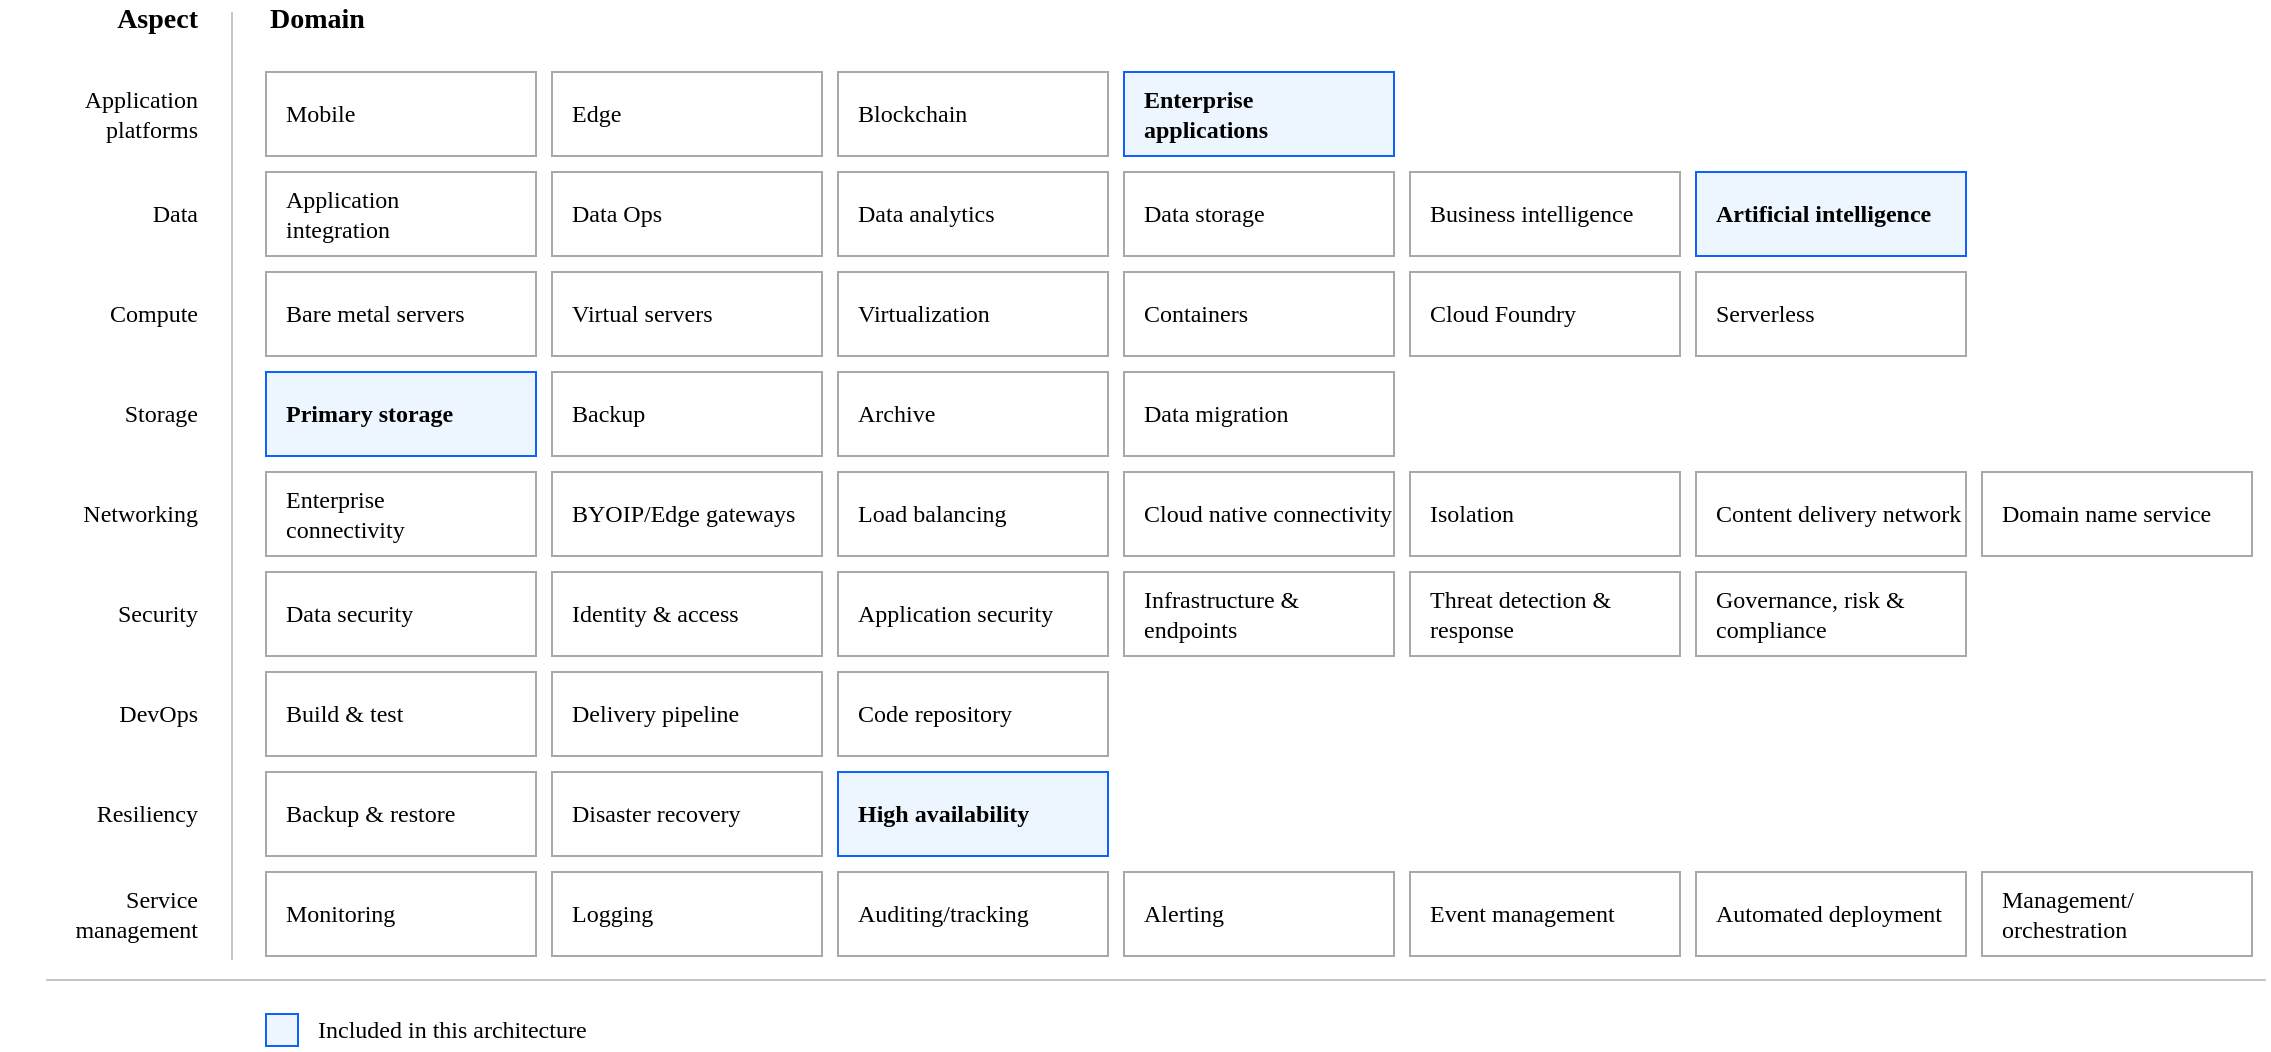 <mxfile version="24.1.0" type="device">
  <diagram id="iQk230hBdAGukSs-h0T6" name="Page-1">
    <mxGraphModel dx="1306" dy="947" grid="1" gridSize="10" guides="1" tooltips="1" connect="1" arrows="1" fold="1" page="1" pageScale="1" pageWidth="850" pageHeight="1100" math="0" shadow="0">
      <root>
        <mxCell id="0" />
        <mxCell id="1" parent="0" />
        <mxCell id="vvGwZ6liFT7NTi3uzbrW-9" value="Application&lt;br&gt;integration" style="rounded=0;whiteSpace=wrap;html=1;strokeColor=#A8A8A8;align=left;spacingLeft=8;fontFamily=IBM Plex Sans;fillColor=default;fontStyle=0;" parent="1" vertex="1">
          <mxGeometry x="160" y="116" width="135" height="42" as="geometry" />
        </mxCell>
        <mxCell id="vvGwZ6liFT7NTi3uzbrW-20" value="Mobile" style="rounded=0;whiteSpace=wrap;html=1;strokeColor=#A8A8A8;align=left;spacingLeft=8;fontFamily=IBM Plex Sans;fontStyle=0;fillColor=default;verticalAlign=middle;fontSize=12;fontColor=default;" parent="1" vertex="1">
          <mxGeometry x="160" y="66" width="135" height="42" as="geometry" />
        </mxCell>
        <mxCell id="vvGwZ6liFT7NTi3uzbrW-21" value="Bare metal servers" style="rounded=0;whiteSpace=wrap;html=1;strokeColor=#A8A8A8;align=left;spacingLeft=8;fontFamily=IBM Plex Sans;" parent="1" vertex="1">
          <mxGeometry x="160" y="166" width="135" height="42" as="geometry" />
        </mxCell>
        <mxCell id="vvGwZ6liFT7NTi3uzbrW-23" value="Primary storage" style="rounded=0;whiteSpace=wrap;html=1;strokeColor=#0E62FD;align=left;spacingLeft=8;fontFamily=IBM Plex Sans;verticalAlign=middle;fontSize=12;fontColor=default;fontStyle=1;fillColor=#EDF5FF;" parent="1" vertex="1">
          <mxGeometry x="160" y="216" width="135" height="42" as="geometry" />
        </mxCell>
        <mxCell id="vvGwZ6liFT7NTi3uzbrW-24" value="Enterprise &lt;br&gt;connectivity" style="rounded=0;whiteSpace=wrap;html=1;strokeColor=#A8A8A8;align=left;spacingLeft=8;fontFamily=IBM Plex Sans;" parent="1" vertex="1">
          <mxGeometry x="160" y="266" width="135" height="42" as="geometry" />
        </mxCell>
        <mxCell id="vvGwZ6liFT7NTi3uzbrW-25" value="Build &amp;amp; test" style="rounded=0;whiteSpace=wrap;html=1;strokeColor=#A8A8A8;align=left;spacingLeft=8;fontFamily=IBM Plex Sans;" parent="1" vertex="1">
          <mxGeometry x="160" y="366" width="135" height="42" as="geometry" />
        </mxCell>
        <mxCell id="vvGwZ6liFT7NTi3uzbrW-26" value="Data security" style="rounded=0;whiteSpace=wrap;html=1;strokeColor=#A8A8A8;align=left;spacingLeft=8;fontFamily=IBM Plex Sans;fontStyle=0;fillColor=default;" parent="1" vertex="1">
          <mxGeometry x="160" y="316" width="135" height="42" as="geometry" />
        </mxCell>
        <mxCell id="vvGwZ6liFT7NTi3uzbrW-27" value="Backup &amp;amp; restore" style="rounded=0;whiteSpace=wrap;html=1;strokeColor=#A8A8A8;align=left;spacingLeft=8;fontFamily=IBM Plex Sans;" parent="1" vertex="1">
          <mxGeometry x="160" y="416" width="135" height="42" as="geometry" />
        </mxCell>
        <mxCell id="vvGwZ6liFT7NTi3uzbrW-28" value="Monitoring" style="rounded=0;whiteSpace=wrap;html=1;strokeColor=#A8A8A8;align=left;spacingLeft=8;fontFamily=IBM Plex Sans;" parent="1" vertex="1">
          <mxGeometry x="160" y="466" width="135" height="42" as="geometry" />
        </mxCell>
        <mxCell id="vvGwZ6liFT7NTi3uzbrW-30" value="Edge" style="rounded=0;whiteSpace=wrap;html=1;strokeColor=#A8A8A8;align=left;spacingLeft=8;fontFamily=IBM Plex Sans;fillColor=default;fontStyle=0;" parent="1" vertex="1">
          <mxGeometry x="303" y="66" width="135" height="42" as="geometry" />
        </mxCell>
        <mxCell id="vvGwZ6liFT7NTi3uzbrW-31" value="Blockchain" style="rounded=0;whiteSpace=wrap;html=1;strokeColor=#A8A8A8;align=left;spacingLeft=8;fontFamily=IBM Plex Sans;fillColor=default;fontStyle=0;" parent="1" vertex="1">
          <mxGeometry x="446" y="66" width="135" height="42" as="geometry" />
        </mxCell>
        <mxCell id="vvGwZ6liFT7NTi3uzbrW-32" value="Enterprise &lt;br&gt;applications" style="rounded=0;whiteSpace=wrap;html=1;strokeColor=#0E62FD;align=left;spacingLeft=8;fontFamily=IBM Plex Sans;fillColor=#EDF5FF;fontStyle=1;verticalAlign=middle;fontSize=12;fontColor=default;" parent="1" vertex="1">
          <mxGeometry x="589" y="66" width="135" height="42" as="geometry" />
        </mxCell>
        <mxCell id="vvGwZ6liFT7NTi3uzbrW-34" value="Data Ops" style="rounded=0;whiteSpace=wrap;html=1;strokeColor=#A8A8A8;align=left;spacingLeft=8;fontFamily=IBM Plex Sans;fillColor=default;fontStyle=0;" parent="1" vertex="1">
          <mxGeometry x="303" y="116" width="135" height="42" as="geometry" />
        </mxCell>
        <mxCell id="vvGwZ6liFT7NTi3uzbrW-35" value="Data analytics" style="rounded=0;whiteSpace=wrap;html=1;strokeColor=#A8A8A8;align=left;spacingLeft=8;fontFamily=IBM Plex Sans;fillColor=default;fontStyle=0;" parent="1" vertex="1">
          <mxGeometry x="446" y="116" width="135" height="42" as="geometry" />
        </mxCell>
        <mxCell id="vvGwZ6liFT7NTi3uzbrW-36" value="Data storage" style="rounded=0;whiteSpace=wrap;html=1;strokeColor=#A8A8A8;align=left;spacingLeft=8;fontFamily=IBM Plex Sans;fillColor=default;fontStyle=0;" parent="1" vertex="1">
          <mxGeometry x="589" y="116" width="135" height="42" as="geometry" />
        </mxCell>
        <mxCell id="vvGwZ6liFT7NTi3uzbrW-37" value="Business intelligence" style="rounded=0;whiteSpace=wrap;html=1;strokeColor=#A8A8A8;align=left;spacingLeft=8;fontFamily=IBM Plex Sans;fillColor=default;fontStyle=0;" parent="1" vertex="1">
          <mxGeometry x="732" y="116" width="135" height="42" as="geometry" />
        </mxCell>
        <mxCell id="vvGwZ6liFT7NTi3uzbrW-38" value="Virtual servers" style="rounded=0;whiteSpace=wrap;html=1;strokeColor=#A8A8A8;align=left;spacingLeft=8;fontFamily=IBM Plex Sans;fillColor=default;fontStyle=0;" parent="1" vertex="1">
          <mxGeometry x="303" y="166" width="135" height="42" as="geometry" />
        </mxCell>
        <mxCell id="vvGwZ6liFT7NTi3uzbrW-39" value="Virtualization" style="rounded=0;whiteSpace=wrap;html=1;strokeColor=#A8A8A8;align=left;spacingLeft=8;fontFamily=IBM Plex Sans;fillColor=default;fontStyle=0;" parent="1" vertex="1">
          <mxGeometry x="446" y="166" width="135" height="42" as="geometry" />
        </mxCell>
        <mxCell id="vvGwZ6liFT7NTi3uzbrW-40" value="Containers" style="rounded=0;whiteSpace=wrap;html=1;strokeColor=#A8A8A8;align=left;spacingLeft=8;fontFamily=IBM Plex Sans;fillColor=default;fontStyle=0;" parent="1" vertex="1">
          <mxGeometry x="589" y="166" width="135" height="42" as="geometry" />
        </mxCell>
        <mxCell id="vvGwZ6liFT7NTi3uzbrW-41" value="Cloud Foundry" style="rounded=0;whiteSpace=wrap;html=1;strokeColor=#A8A8A8;align=left;spacingLeft=8;fontFamily=IBM Plex Sans;fillColor=default;fontStyle=0;" parent="1" vertex="1">
          <mxGeometry x="732" y="166" width="135" height="42" as="geometry" />
        </mxCell>
        <mxCell id="vvGwZ6liFT7NTi3uzbrW-42" value="Serverless" style="rounded=0;whiteSpace=wrap;html=1;strokeColor=#A8A8A8;align=left;spacingLeft=8;fontFamily=IBM Plex Sans;fillColor=default;fontStyle=0;" parent="1" vertex="1">
          <mxGeometry x="875" y="166" width="135" height="42" as="geometry" />
        </mxCell>
        <mxCell id="vvGwZ6liFT7NTi3uzbrW-43" value="Backup" style="rounded=0;whiteSpace=wrap;html=1;strokeColor=#A8A8A8;align=left;spacingLeft=8;fontFamily=IBM Plex Sans;fillColor=default;fontStyle=0;" parent="1" vertex="1">
          <mxGeometry x="303" y="216" width="135" height="42" as="geometry" />
        </mxCell>
        <mxCell id="vvGwZ6liFT7NTi3uzbrW-44" value="Archive" style="rounded=0;whiteSpace=wrap;html=1;strokeColor=#A8A8A8;align=left;spacingLeft=8;fontFamily=IBM Plex Sans;fillColor=default;fontStyle=0;" parent="1" vertex="1">
          <mxGeometry x="446" y="216" width="135" height="42" as="geometry" />
        </mxCell>
        <mxCell id="vvGwZ6liFT7NTi3uzbrW-45" value="Data migration" style="rounded=0;whiteSpace=wrap;html=1;strokeColor=#A8A8A8;align=left;spacingLeft=8;fontFamily=IBM Plex Sans;fillColor=default;fontStyle=0;" parent="1" vertex="1">
          <mxGeometry x="589" y="216" width="135" height="42" as="geometry" />
        </mxCell>
        <mxCell id="vvGwZ6liFT7NTi3uzbrW-46" value="BYOIP/Edge gateways" style="rounded=0;whiteSpace=wrap;html=1;strokeColor=#A8A8A8;align=left;spacingLeft=8;fontFamily=IBM Plex Sans;fillColor=default;fontStyle=0;" parent="1" vertex="1">
          <mxGeometry x="303" y="266" width="135" height="42" as="geometry" />
        </mxCell>
        <mxCell id="vvGwZ6liFT7NTi3uzbrW-47" value="Load balancing" style="rounded=0;whiteSpace=wrap;html=1;strokeColor=#A8A8A8;align=left;spacingLeft=8;fontFamily=IBM Plex Sans;fillColor=default;fontStyle=0;" parent="1" vertex="1">
          <mxGeometry x="446" y="266" width="135" height="42" as="geometry" />
        </mxCell>
        <mxCell id="vvGwZ6liFT7NTi3uzbrW-48" value="Cloud native connectivity" style="rounded=0;whiteSpace=wrap;html=1;strokeColor=#A8A8A8;align=left;spacingLeft=8;fontFamily=IBM Plex Sans;fillColor=default;fontStyle=0;" parent="1" vertex="1">
          <mxGeometry x="589" y="266" width="135" height="42" as="geometry" />
        </mxCell>
        <mxCell id="vvGwZ6liFT7NTi3uzbrW-49" value="Isolation" style="rounded=0;whiteSpace=wrap;html=1;strokeColor=#A8A8A8;align=left;spacingLeft=8;fontFamily=IBM Plex Sans;fillColor=default;fontStyle=0;" parent="1" vertex="1">
          <mxGeometry x="732" y="266" width="135" height="42" as="geometry" />
        </mxCell>
        <mxCell id="vvGwZ6liFT7NTi3uzbrW-50" value="Content delivery network" style="rounded=0;whiteSpace=wrap;html=1;strokeColor=#A8A8A8;align=left;spacingLeft=8;fontFamily=IBM Plex Sans;fillColor=default;fontStyle=0;" parent="1" vertex="1">
          <mxGeometry x="875" y="266" width="135" height="42" as="geometry" />
        </mxCell>
        <mxCell id="vvGwZ6liFT7NTi3uzbrW-51" value="Domain name service" style="rounded=0;whiteSpace=wrap;html=1;strokeColor=#A8A8A8;align=left;spacingLeft=8;fontFamily=IBM Plex Sans;fillColor=default;fontStyle=0;" parent="1" vertex="1">
          <mxGeometry x="1018" y="266" width="135" height="42" as="geometry" />
        </mxCell>
        <mxCell id="vvGwZ6liFT7NTi3uzbrW-52" value="Identity &amp;amp; access" style="rounded=0;whiteSpace=wrap;html=1;strokeColor=#A8A8A8;align=left;spacingLeft=8;fontFamily=IBM Plex Sans;fillColor=default;fontStyle=0;" parent="1" vertex="1">
          <mxGeometry x="303" y="316" width="135" height="42" as="geometry" />
        </mxCell>
        <mxCell id="vvGwZ6liFT7NTi3uzbrW-53" value="Application security" style="rounded=0;whiteSpace=wrap;html=1;strokeColor=#A8A8A8;align=left;spacingLeft=8;fontFamily=IBM Plex Sans;fillColor=default;fontStyle=0;" parent="1" vertex="1">
          <mxGeometry x="446" y="316" width="135" height="42" as="geometry" />
        </mxCell>
        <mxCell id="vvGwZ6liFT7NTi3uzbrW-54" value="Infrastructure &amp;amp; endpoints" style="rounded=0;whiteSpace=wrap;html=1;strokeColor=#A8A8A8;align=left;spacingLeft=8;fontFamily=IBM Plex Sans;fillColor=default;fontStyle=0;" parent="1" vertex="1">
          <mxGeometry x="589" y="316" width="135" height="42" as="geometry" />
        </mxCell>
        <mxCell id="vvGwZ6liFT7NTi3uzbrW-55" value="Threat detection &amp;amp; response" style="rounded=0;whiteSpace=wrap;html=1;strokeColor=#A8A8A8;align=left;spacingLeft=8;fontFamily=IBM Plex Sans;fillColor=default;fontStyle=0;" parent="1" vertex="1">
          <mxGeometry x="732" y="316" width="135" height="42" as="geometry" />
        </mxCell>
        <mxCell id="vvGwZ6liFT7NTi3uzbrW-56" value="Governance, risk &amp;amp; compliance" style="rounded=0;whiteSpace=wrap;html=1;strokeColor=#A8A8A8;align=left;spacingLeft=8;fontFamily=IBM Plex Sans;fillColor=default;fontStyle=0;" parent="1" vertex="1">
          <mxGeometry x="875" y="316" width="135" height="42" as="geometry" />
        </mxCell>
        <mxCell id="vvGwZ6liFT7NTi3uzbrW-57" value="Delivery pipeline" style="rounded=0;whiteSpace=wrap;html=1;strokeColor=#A8A8A8;align=left;spacingLeft=8;fontFamily=IBM Plex Sans;fillColor=default;fontStyle=0;" parent="1" vertex="1">
          <mxGeometry x="303" y="366" width="135" height="42" as="geometry" />
        </mxCell>
        <mxCell id="vvGwZ6liFT7NTi3uzbrW-58" value="Code repository" style="rounded=0;whiteSpace=wrap;html=1;strokeColor=#A8A8A8;align=left;spacingLeft=8;fontFamily=IBM Plex Sans;fillColor=default;fontStyle=0;" parent="1" vertex="1">
          <mxGeometry x="446" y="366" width="135" height="42" as="geometry" />
        </mxCell>
        <mxCell id="vvGwZ6liFT7NTi3uzbrW-59" value="Disaster recovery" style="rounded=0;whiteSpace=wrap;html=1;strokeColor=#A8A8A8;align=left;spacingLeft=8;fontFamily=IBM Plex Sans;fillColor=default;fontStyle=0;" parent="1" vertex="1">
          <mxGeometry x="303" y="416" width="135" height="42" as="geometry" />
        </mxCell>
        <mxCell id="vvGwZ6liFT7NTi3uzbrW-60" value="High availability" style="rounded=0;whiteSpace=wrap;html=1;strokeColor=#0E62FD;align=left;spacingLeft=8;fontFamily=IBM Plex Sans;fillColor=#EDF5FF;fontStyle=1;verticalAlign=middle;fontSize=12;fontColor=default;" parent="1" vertex="1">
          <mxGeometry x="446" y="416" width="135" height="42" as="geometry" />
        </mxCell>
        <mxCell id="vvGwZ6liFT7NTi3uzbrW-61" value="Logging" style="rounded=0;whiteSpace=wrap;html=1;strokeColor=#A8A8A8;align=left;spacingLeft=8;fontFamily=IBM Plex Sans;fillColor=default;fontStyle=0;" parent="1" vertex="1">
          <mxGeometry x="303" y="466" width="135" height="42" as="geometry" />
        </mxCell>
        <mxCell id="vvGwZ6liFT7NTi3uzbrW-62" value="Auditing/tracking" style="rounded=0;whiteSpace=wrap;html=1;strokeColor=#A8A8A8;align=left;spacingLeft=8;fontFamily=IBM Plex Sans;fillColor=default;fontStyle=0;verticalAlign=middle;fontSize=12;fontColor=default;" parent="1" vertex="1">
          <mxGeometry x="446" y="466" width="135" height="42" as="geometry" />
        </mxCell>
        <mxCell id="vvGwZ6liFT7NTi3uzbrW-63" value="Alerting" style="rounded=0;whiteSpace=wrap;html=1;strokeColor=#A8A8A8;align=left;spacingLeft=8;fontFamily=IBM Plex Sans;fillColor=default;fontStyle=0;" parent="1" vertex="1">
          <mxGeometry x="589" y="466" width="135" height="42" as="geometry" />
        </mxCell>
        <mxCell id="vvGwZ6liFT7NTi3uzbrW-64" value="Event management" style="rounded=0;whiteSpace=wrap;html=1;strokeColor=#A8A8A8;align=left;spacingLeft=8;fontFamily=IBM Plex Sans;fillColor=default;fontStyle=0;" parent="1" vertex="1">
          <mxGeometry x="732" y="466" width="135" height="42" as="geometry" />
        </mxCell>
        <mxCell id="vvGwZ6liFT7NTi3uzbrW-65" value="Automated deployment" style="rounded=0;whiteSpace=wrap;html=1;strokeColor=#A8A8A8;align=left;spacingLeft=8;fontFamily=IBM Plex Sans;fillColor=default;fontStyle=0;verticalAlign=middle;fontSize=12;fontColor=default;" parent="1" vertex="1">
          <mxGeometry x="875" y="466" width="135" height="42" as="geometry" />
        </mxCell>
        <mxCell id="vvGwZ6liFT7NTi3uzbrW-66" value="Management/&lt;br&gt;orchestration" style="rounded=0;whiteSpace=wrap;html=1;strokeColor=#A8A8A8;align=left;spacingLeft=8;fontFamily=IBM Plex Sans;fillColor=default;fontStyle=0;" parent="1" vertex="1">
          <mxGeometry x="1018" y="466" width="135" height="42" as="geometry" />
        </mxCell>
        <mxCell id="vvGwZ6liFT7NTi3uzbrW-70" value="" style="endArrow=none;html=1;rounded=0;fontFamily=IBM Plex Sans;fontSize=12;fontColor=default;strokeColor=#C6C6C6;" parent="1" edge="1">
          <mxGeometry width="50" height="50" relative="1" as="geometry">
            <mxPoint x="143" y="510" as="sourcePoint" />
            <mxPoint x="143" y="36" as="targetPoint" />
          </mxGeometry>
        </mxCell>
        <mxCell id="vvGwZ6liFT7NTi3uzbrW-72" value="Domain" style="text;strokeColor=none;fillColor=none;html=1;fontSize=14;fontStyle=1;verticalAlign=middle;align=left;rounded=0;fontFamily=IBM Plex Sans;fontColor=default;" parent="1" vertex="1">
          <mxGeometry x="160" y="30" width="100" height="20" as="geometry" />
        </mxCell>
        <mxCell id="vvGwZ6liFT7NTi3uzbrW-73" value="Aspect" style="text;strokeColor=none;fillColor=none;html=1;fontSize=14;fontStyle=1;verticalAlign=middle;align=right;rounded=0;fontFamily=IBM Plex Sans;fontColor=default;" parent="1" vertex="1">
          <mxGeometry x="27" y="30" width="100" height="20" as="geometry" />
        </mxCell>
        <mxCell id="vvGwZ6liFT7NTi3uzbrW-74" value="Application &lt;br&gt;platforms" style="text;strokeColor=none;fillColor=none;html=1;fontSize=12;fontStyle=0;verticalAlign=middle;align=right;rounded=0;fontFamily=IBM Plex Sans;fontColor=default;" parent="1" vertex="1">
          <mxGeometry x="27" y="77" width="100" height="20" as="geometry" />
        </mxCell>
        <mxCell id="vvGwZ6liFT7NTi3uzbrW-75" value="Data" style="text;strokeColor=none;fillColor=none;html=1;fontSize=12;fontStyle=0;verticalAlign=middle;align=right;rounded=0;fontFamily=IBM Plex Sans;fontColor=default;" parent="1" vertex="1">
          <mxGeometry x="27" y="127" width="100" height="20" as="geometry" />
        </mxCell>
        <mxCell id="vvGwZ6liFT7NTi3uzbrW-76" value="Compute" style="text;strokeColor=none;fillColor=none;html=1;fontSize=12;fontStyle=0;verticalAlign=middle;align=right;rounded=0;fontFamily=IBM Plex Sans;fontColor=default;" parent="1" vertex="1">
          <mxGeometry x="27" y="177" width="100" height="20" as="geometry" />
        </mxCell>
        <mxCell id="vvGwZ6liFT7NTi3uzbrW-77" value="Storage" style="text;strokeColor=none;fillColor=none;html=1;fontSize=12;fontStyle=0;verticalAlign=middle;align=right;rounded=0;fontFamily=IBM Plex Sans;fontColor=default;" parent="1" vertex="1">
          <mxGeometry x="27" y="227" width="100" height="20" as="geometry" />
        </mxCell>
        <mxCell id="vvGwZ6liFT7NTi3uzbrW-78" value="Networking" style="text;strokeColor=none;fillColor=none;html=1;fontSize=12;fontStyle=0;verticalAlign=middle;align=right;rounded=0;fontFamily=IBM Plex Sans;fontColor=default;" parent="1" vertex="1">
          <mxGeometry x="27" y="277" width="100" height="20" as="geometry" />
        </mxCell>
        <mxCell id="vvGwZ6liFT7NTi3uzbrW-79" value="Security" style="text;strokeColor=none;fillColor=none;html=1;fontSize=12;fontStyle=0;verticalAlign=middle;align=right;rounded=0;fontFamily=IBM Plex Sans;fontColor=default;" parent="1" vertex="1">
          <mxGeometry x="27" y="327" width="100" height="20" as="geometry" />
        </mxCell>
        <mxCell id="vvGwZ6liFT7NTi3uzbrW-80" value="DevOps" style="text;strokeColor=none;fillColor=none;html=1;fontSize=12;fontStyle=0;verticalAlign=middle;align=right;rounded=0;fontFamily=IBM Plex Sans;fontColor=default;" parent="1" vertex="1">
          <mxGeometry x="27" y="377" width="100" height="20" as="geometry" />
        </mxCell>
        <mxCell id="vvGwZ6liFT7NTi3uzbrW-81" value="Resiliency" style="text;strokeColor=none;fillColor=none;html=1;fontSize=12;fontStyle=0;verticalAlign=middle;align=right;rounded=0;fontFamily=IBM Plex Sans;fontColor=default;" parent="1" vertex="1">
          <mxGeometry x="27" y="427" width="100" height="20" as="geometry" />
        </mxCell>
        <mxCell id="vvGwZ6liFT7NTi3uzbrW-83" value="Service&lt;br&gt;management" style="text;strokeColor=none;fillColor=none;html=1;fontSize=12;fontStyle=0;verticalAlign=middle;align=right;rounded=0;fontFamily=IBM Plex Sans;fontColor=default;" parent="1" vertex="1">
          <mxGeometry x="27" y="477" width="100" height="20" as="geometry" />
        </mxCell>
        <mxCell id="vvGwZ6liFT7NTi3uzbrW-86" value="" style="endArrow=none;html=1;rounded=0;fontFamily=IBM Plex Sans;fontSize=12;fontColor=default;strokeColor=#C6C6C6;" parent="1" edge="1">
          <mxGeometry width="50" height="50" relative="1" as="geometry">
            <mxPoint x="50" y="520" as="sourcePoint" />
            <mxPoint x="1160" y="520" as="targetPoint" />
          </mxGeometry>
        </mxCell>
        <mxCell id="vvGwZ6liFT7NTi3uzbrW-88" value="" style="rounded=0;whiteSpace=wrap;html=1;strokeColor=#0E62FD;align=left;spacingLeft=8;fontFamily=IBM Plex Sans;fontStyle=1;fillColor=#EDF5FF;" parent="1" vertex="1">
          <mxGeometry x="160" y="537" width="16" height="16" as="geometry" />
        </mxCell>
        <mxCell id="vvGwZ6liFT7NTi3uzbrW-89" value="Included in this architecture" style="text;strokeColor=none;fillColor=none;html=1;fontSize=12;fontStyle=0;verticalAlign=middle;align=left;rounded=0;fontFamily=IBM Plex Sans;fontColor=default;" parent="1" vertex="1">
          <mxGeometry x="184" y="535" width="100" height="20" as="geometry" />
        </mxCell>
        <mxCell id="9zC9d3bsEImmLCJwYM-r-1" value="Artificial intelligence" style="rounded=0;whiteSpace=wrap;html=1;strokeColor=#0E62FD;align=left;spacingLeft=8;fontFamily=IBM Plex Sans;fillColor=#EDF5FF;fontStyle=1;verticalAlign=middle;fontSize=12;fontColor=default;" parent="1" vertex="1">
          <mxGeometry x="875" y="116" width="135" height="42" as="geometry" />
        </mxCell>
      </root>
    </mxGraphModel>
  </diagram>
</mxfile>
